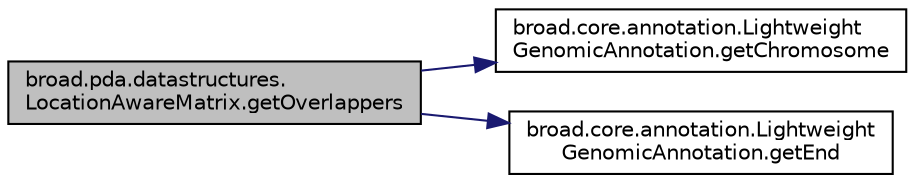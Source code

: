digraph "broad.pda.datastructures.LocationAwareMatrix.getOverlappers"
{
  edge [fontname="Helvetica",fontsize="10",labelfontname="Helvetica",labelfontsize="10"];
  node [fontname="Helvetica",fontsize="10",shape=record];
  rankdir="LR";
  Node1 [label="broad.pda.datastructures.\lLocationAwareMatrix.getOverlappers",height=0.2,width=0.4,color="black", fillcolor="grey75", style="filled" fontcolor="black"];
  Node1 -> Node2 [color="midnightblue",fontsize="10",style="solid",fontname="Helvetica"];
  Node2 [label="broad.core.annotation.Lightweight\lGenomicAnnotation.getChromosome",height=0.2,width=0.4,color="black", fillcolor="white", style="filled",URL="$interfacebroad_1_1core_1_1annotation_1_1_lightweight_genomic_annotation.html#a11b7345e12c3842e8b12530dfdf0e40c"];
  Node1 -> Node3 [color="midnightblue",fontsize="10",style="solid",fontname="Helvetica"];
  Node3 [label="broad.core.annotation.Lightweight\lGenomicAnnotation.getEnd",height=0.2,width=0.4,color="black", fillcolor="white", style="filled",URL="$interfacebroad_1_1core_1_1annotation_1_1_lightweight_genomic_annotation.html#a68b4fd4cda3321ffd91dd427df9b24a7"];
}
